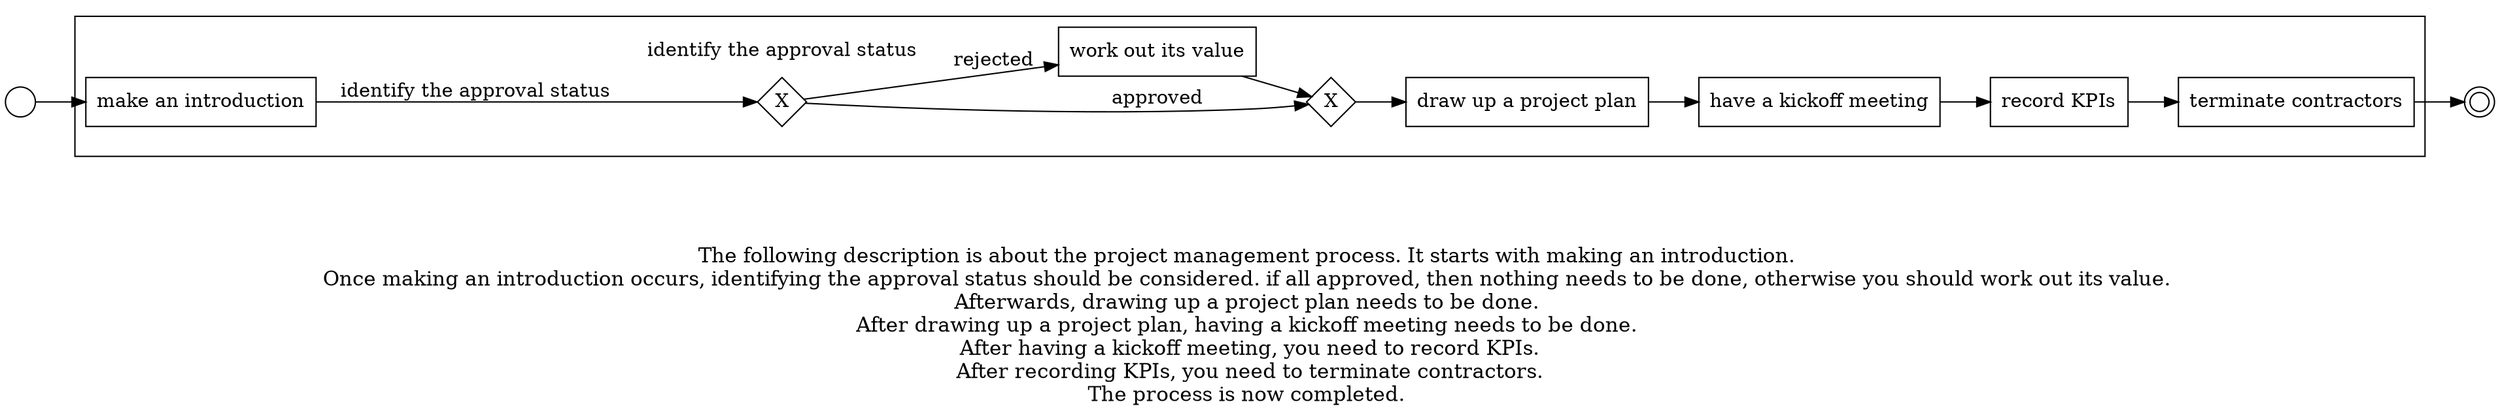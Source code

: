 digraph project_management_process_33 {
	graph [rankdir=LR]
	START_NODE [label="" shape=circle width=0.3]
	subgraph CLUSTER_0 {
		"make an introduction" [shape=box]
		subgraph "CLUSTER_XOR_2. Conception and Initiation_C044" {
			color=white label="identify the approval status"
			"XOR_SPLIT--identify the approval status_W1ZF" [label=X fixedsize=true shape=diamond width=0.5]
		}
		"make an introduction" -> "XOR_SPLIT--identify the approval status_W1ZF" [label="identify the approval status"]
		"XOR_SPLIT--identify the approval status_W1ZF" -> "XOR_JOIN--identify the approval status_W1ZF" [label=approved]
		"work out its value" [shape=box]
		"XOR_SPLIT--identify the approval status_W1ZF" -> "work out its value" [label=rejected]
		"XOR_JOIN--identify the approval status_W1ZF" [label=X fixedsize=true shape=diamond width=0.5]
		"work out its value" -> "XOR_JOIN--identify the approval status_W1ZF"
		"draw up a project plan" [shape=box]
		"XOR_JOIN--identify the approval status_W1ZF" -> "draw up a project plan"
		"have a kickoff meeting" [shape=box]
		"draw up a project plan" -> "have a kickoff meeting"
		"record KPIs" [shape=box]
		"have a kickoff meeting" -> "record KPIs"
		"terminate contractors" [shape=box]
		"record KPIs" -> "terminate contractors"
	}
	START_NODE -> "make an introduction"
	END_NODE [label="" shape=doublecircle width=0.2]
	"terminate contractors" -> END_NODE
	fontsize=15 label="\n\n
The following description is about the project management process. It starts with making an introduction. 
Once making an introduction occurs, identifying the approval status should be considered. if all approved, then nothing needs to be done, otherwise you should work out its value. 
Afterwards, drawing up a project plan needs to be done. 
After drawing up a project plan, having a kickoff meeting needs to be done. 
After having a kickoff meeting, you need to record KPIs.
After recording KPIs, you need to terminate contractors.
The process is now completed. 
"
}
